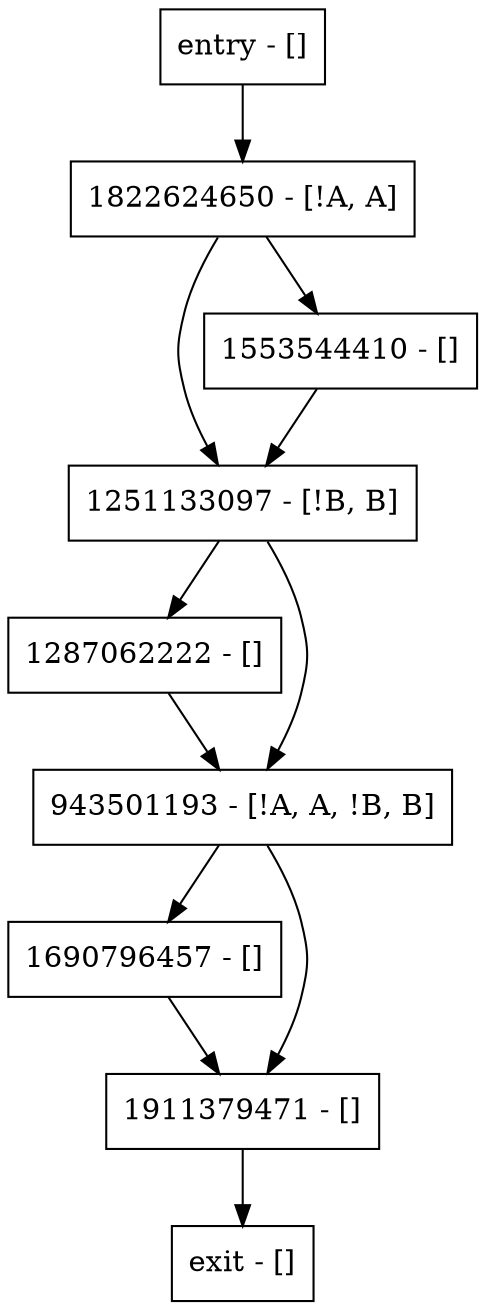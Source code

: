 digraph main {
node [shape=record];
entry [label="entry - []"];
exit [label="exit - []"];
1822624650 [label="1822624650 - [!A, A]"];
1251133097 [label="1251133097 - [!B, B]"];
1553544410 [label="1553544410 - []"];
1287062222 [label="1287062222 - []"];
1690796457 [label="1690796457 - []"];
943501193 [label="943501193 - [!A, A, !B, B]"];
1911379471 [label="1911379471 - []"];
entry;
exit;
entry -> 1822624650;
1822624650 -> 1251133097;
1822624650 -> 1553544410;
1251133097 -> 1287062222;
1251133097 -> 943501193;
1553544410 -> 1251133097;
1287062222 -> 943501193;
1690796457 -> 1911379471;
943501193 -> 1690796457;
943501193 -> 1911379471;
1911379471 -> exit;
}

